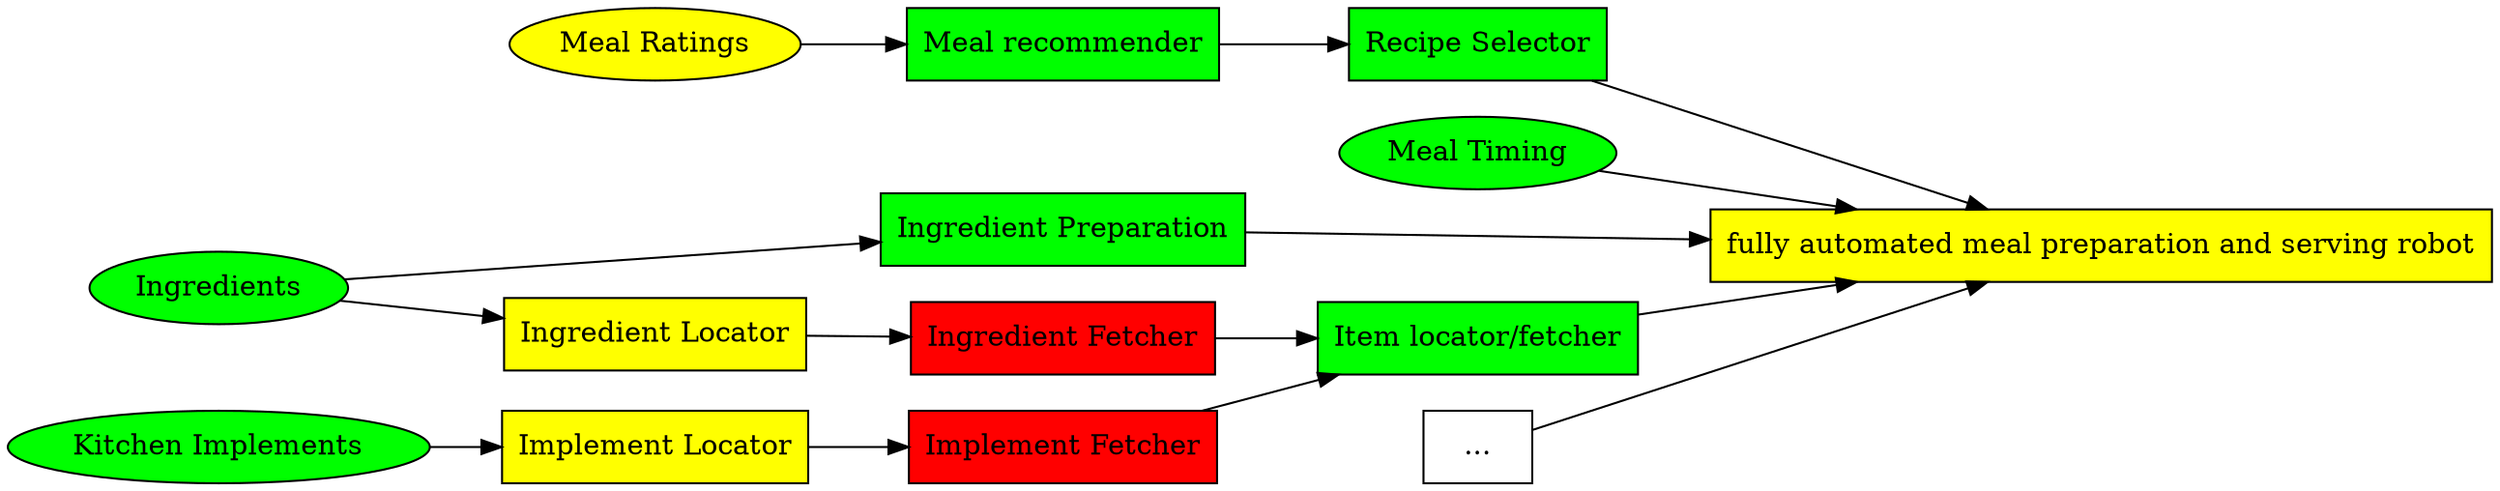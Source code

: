 digraph G {
    rankdir=LR
    RATINGS [label="Meal Ratings" style=filled fillcolor=yellow]
    IMPLEMENTS [label="Kitchen Implements" style=filled fillcolor=green]
    INGREDIENTS [label="Ingredients" style=filled fillcolor=green]
    TIMING [label="Meal Timing"style=filled fillcolor=green]

    MEALREC [label="Meal recommender" shape=box style=filled fillcolor=green]
    RECIPESELECT [label="Recipe Selector" shape=box style=filled fillcolor=green]
    IMPLOCATOR [label="Implement Locator" shape=box style=filled fillcolor=yellow]
    IMPFETCHER [label="Implement Fetcher" shape=box style=filled fillcolor=red]
    INGLOCATOR [label="Ingredient Locator" shape=box style=filled fillcolor=yellow]
    INGFETCHER [label="Ingredient Fetcher" shape=box style=filled fillcolor=red]
    INGPREP [label="Ingredient Preparation" shape=box style=filled fillcolor=green]
    ITEMFETCHER [label="Item locator/fetcher" shape=box style=filled fillcolor=green]
    UNKNOWN [label="..." shape=box]

    AUTOPREP [label="fully automated meal preparation and serving robot" shape=box style=filled fillcolor=yellow]

    RATINGS -> MEALREC -> RECIPESELECT -> AUTOPREP
    IMPLEMENTS -> IMPLOCATOR -> IMPFETCHER -> ITEMFETCHER -> AUTOPREP
    INGREDIENTS -> INGLOCATOR -> INGFETCHER -> ITEMFETCHER
    INGREDIENTS -> INGPREP -> AUTOPREP
    TIMING -> AUTOPREP
    UNKNOWN -> AUTOPREP
}

